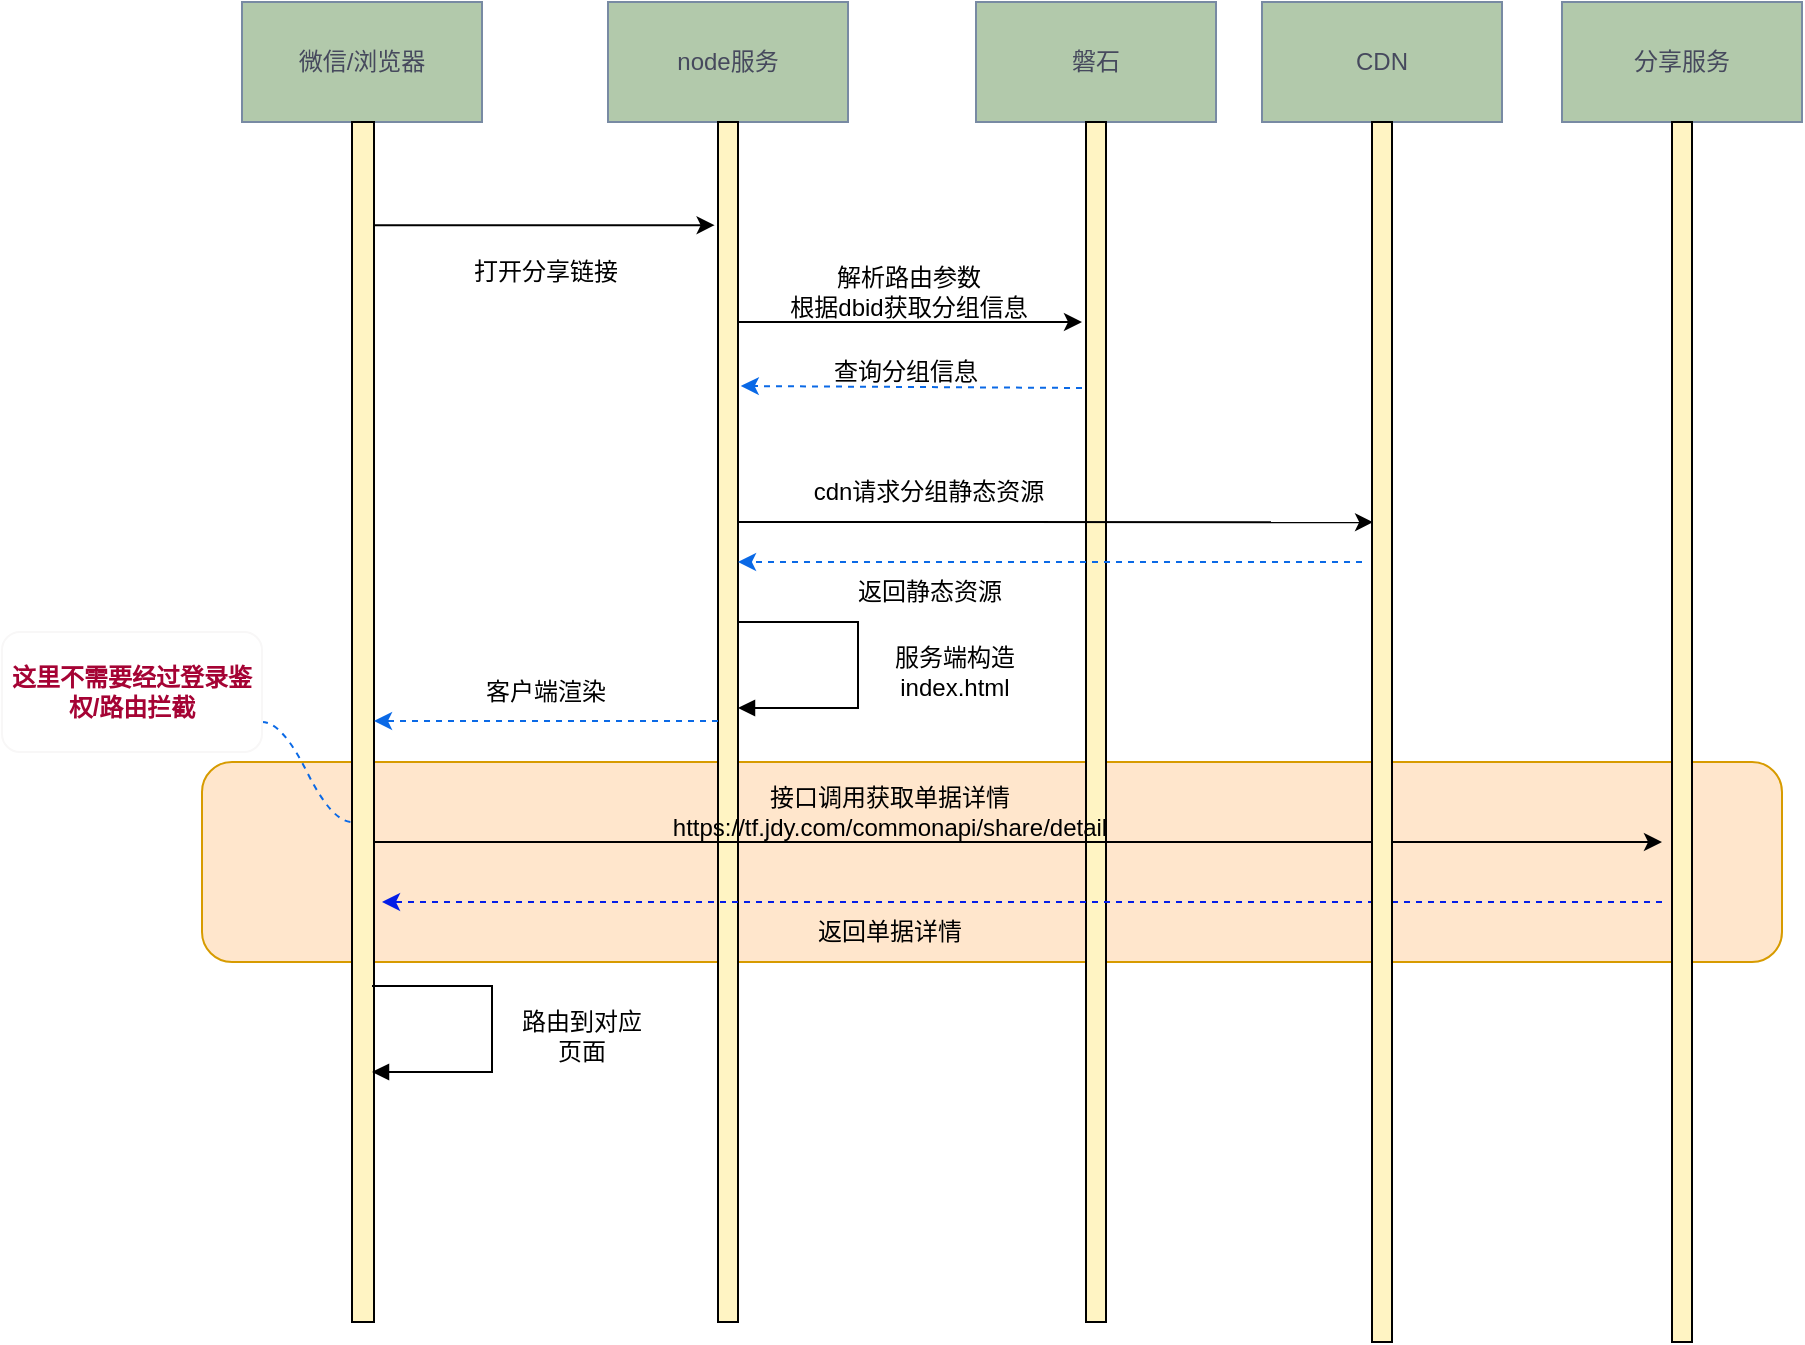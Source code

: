 <mxfile version="20.8.18" type="github">
  <diagram id="C5RBs43oDa-KdzZeNtuy" name="Page-1">
    <mxGraphModel dx="1841" dy="525" grid="1" gridSize="10" guides="1" tooltips="1" connect="1" arrows="1" fold="1" page="1" pageScale="1" pageWidth="827" pageHeight="1169" math="0" shadow="0">
      <root>
        <mxCell id="WIyWlLk6GJQsqaUBKTNV-0" />
        <mxCell id="WIyWlLk6GJQsqaUBKTNV-1" parent="WIyWlLk6GJQsqaUBKTNV-0" />
        <mxCell id="YihEbYi0JGkwcBn-P24o-75" value="" style="rounded=1;whiteSpace=wrap;html=1;labelBorderColor=default;strokeColor=#d79b00;fillColor=#ffe6cc;" vertex="1" parent="WIyWlLk6GJQsqaUBKTNV-1">
          <mxGeometry x="70" y="430" width="790" height="100" as="geometry" />
        </mxCell>
        <mxCell id="YihEbYi0JGkwcBn-P24o-2" value="微信/浏览器" style="rounded=0;whiteSpace=wrap;html=1;fillColor=#B2C9AB;strokeColor=#788AA3;fontColor=#46495D;" vertex="1" parent="WIyWlLk6GJQsqaUBKTNV-1">
          <mxGeometry x="90" y="50" width="120" height="60" as="geometry" />
        </mxCell>
        <mxCell id="YihEbYi0JGkwcBn-P24o-3" value="node服务" style="rounded=0;whiteSpace=wrap;html=1;fillColor=#B2C9AB;strokeColor=#788AA3;fontColor=#46495D;" vertex="1" parent="WIyWlLk6GJQsqaUBKTNV-1">
          <mxGeometry x="273" y="50" width="120" height="60" as="geometry" />
        </mxCell>
        <mxCell id="YihEbYi0JGkwcBn-P24o-4" value="分享服务" style="rounded=0;whiteSpace=wrap;html=1;fillColor=#B2C9AB;strokeColor=#788AA3;fontColor=#46495D;" vertex="1" parent="WIyWlLk6GJQsqaUBKTNV-1">
          <mxGeometry x="750" y="50" width="120" height="60" as="geometry" />
        </mxCell>
        <mxCell id="YihEbYi0JGkwcBn-P24o-5" value="磐石" style="rounded=0;whiteSpace=wrap;html=1;fillColor=#B2C9AB;strokeColor=#788AA3;fontColor=#46495D;" vertex="1" parent="WIyWlLk6GJQsqaUBKTNV-1">
          <mxGeometry x="457" y="50" width="120" height="60" as="geometry" />
        </mxCell>
        <mxCell id="YihEbYi0JGkwcBn-P24o-19" value="" style="rounded=0;whiteSpace=wrap;html=1;fillColor=#FFF4C3;" vertex="1" parent="WIyWlLk6GJQsqaUBKTNV-1">
          <mxGeometry x="145" y="110" width="11" height="600" as="geometry" />
        </mxCell>
        <mxCell id="YihEbYi0JGkwcBn-P24o-20" value="" style="rounded=0;whiteSpace=wrap;html=1;fillColor=#FFF4C3;" vertex="1" parent="WIyWlLk6GJQsqaUBKTNV-1">
          <mxGeometry x="328" y="110" width="10" height="600" as="geometry" />
        </mxCell>
        <mxCell id="YihEbYi0JGkwcBn-P24o-21" value="" style="rounded=0;whiteSpace=wrap;html=1;fillColor=#FFF4C3;" vertex="1" parent="WIyWlLk6GJQsqaUBKTNV-1">
          <mxGeometry x="512" y="110" width="10" height="600" as="geometry" />
        </mxCell>
        <mxCell id="YihEbYi0JGkwcBn-P24o-22" value="" style="rounded=0;whiteSpace=wrap;html=1;fillColor=#FFF4C3;" vertex="1" parent="WIyWlLk6GJQsqaUBKTNV-1">
          <mxGeometry x="805" y="110" width="10" height="610" as="geometry" />
        </mxCell>
        <mxCell id="YihEbYi0JGkwcBn-P24o-23" value="" style="endArrow=classic;html=1;rounded=0;exitX=0.977;exitY=0.086;exitDx=0;exitDy=0;exitPerimeter=0;entryX=-0.169;entryY=0.086;entryDx=0;entryDy=0;entryPerimeter=0;" edge="1" parent="WIyWlLk6GJQsqaUBKTNV-1" source="YihEbYi0JGkwcBn-P24o-19" target="YihEbYi0JGkwcBn-P24o-20">
          <mxGeometry width="50" height="50" relative="1" as="geometry">
            <mxPoint x="290" y="230" as="sourcePoint" />
            <mxPoint x="340" y="180" as="targetPoint" />
          </mxGeometry>
        </mxCell>
        <mxCell id="YihEbYi0JGkwcBn-P24o-24" value="" style="endArrow=classic;html=1;rounded=0;exitX=0.977;exitY=0.086;exitDx=0;exitDy=0;exitPerimeter=0;" edge="1" parent="WIyWlLk6GJQsqaUBKTNV-1">
          <mxGeometry width="50" height="50" relative="1" as="geometry">
            <mxPoint x="338" y="210" as="sourcePoint" />
            <mxPoint x="510" y="210" as="targetPoint" />
          </mxGeometry>
        </mxCell>
        <mxCell id="YihEbYi0JGkwcBn-P24o-25" value="打开分享链接" style="text;html=1;strokeColor=none;fillColor=none;align=center;verticalAlign=middle;whiteSpace=wrap;rounded=0;" vertex="1" parent="WIyWlLk6GJQsqaUBKTNV-1">
          <mxGeometry x="202" y="170" width="80" height="30" as="geometry" />
        </mxCell>
        <mxCell id="YihEbYi0JGkwcBn-P24o-26" value="解析路由参数&lt;br&gt;根据dbid获取分组信息" style="text;html=1;strokeColor=none;fillColor=none;align=center;verticalAlign=middle;whiteSpace=wrap;rounded=0;" vertex="1" parent="WIyWlLk6GJQsqaUBKTNV-1">
          <mxGeometry x="345" y="180" width="157" height="30" as="geometry" />
        </mxCell>
        <mxCell id="YihEbYi0JGkwcBn-P24o-28" value="客户端渲染" style="text;html=1;strokeColor=none;fillColor=none;align=center;verticalAlign=middle;whiteSpace=wrap;rounded=0;" vertex="1" parent="WIyWlLk6GJQsqaUBKTNV-1">
          <mxGeometry x="202" y="380" width="80" height="30" as="geometry" />
        </mxCell>
        <mxCell id="YihEbYi0JGkwcBn-P24o-30" value="" style="endArrow=classic;html=1;rounded=0;entryX=1.139;entryY=0.22;entryDx=0;entryDy=0;entryPerimeter=0;dashed=1;strokeColor=#0a69e6;" edge="1" parent="WIyWlLk6GJQsqaUBKTNV-1" target="YihEbYi0JGkwcBn-P24o-20">
          <mxGeometry width="50" height="50" relative="1" as="geometry">
            <mxPoint x="510" y="243" as="sourcePoint" />
            <mxPoint x="460" y="230" as="targetPoint" />
          </mxGeometry>
        </mxCell>
        <mxCell id="YihEbYi0JGkwcBn-P24o-33" value="返回静态资源" style="text;html=1;strokeColor=none;fillColor=none;align=center;verticalAlign=middle;whiteSpace=wrap;rounded=0;" vertex="1" parent="WIyWlLk6GJQsqaUBKTNV-1">
          <mxGeometry x="360.5" y="330" width="146" height="30" as="geometry" />
        </mxCell>
        <mxCell id="YihEbYi0JGkwcBn-P24o-34" value="" style="endArrow=classic;html=1;rounded=0;entryX=0.985;entryY=0.214;entryDx=0;entryDy=0;entryPerimeter=0;dashed=1;strokeColor=#0a69e6;" edge="1" parent="WIyWlLk6GJQsqaUBKTNV-1">
          <mxGeometry width="50" height="50" relative="1" as="geometry">
            <mxPoint x="328" y="409.5" as="sourcePoint" />
            <mxPoint x="156" y="409.5" as="targetPoint" />
          </mxGeometry>
        </mxCell>
        <mxCell id="YihEbYi0JGkwcBn-P24o-39" value="" style="edgeStyle=orthogonalEdgeStyle;html=1;align=left;spacingLeft=2;endArrow=block;rounded=0;" edge="1" parent="WIyWlLk6GJQsqaUBKTNV-1">
          <mxGeometry x="-0.018" y="52" relative="1" as="geometry">
            <mxPoint x="155" y="542" as="sourcePoint" />
            <Array as="points">
              <mxPoint x="215" y="542" />
              <mxPoint x="215" y="585" />
            </Array>
            <mxPoint x="155" y="585" as="targetPoint" />
            <mxPoint as="offset" />
          </mxGeometry>
        </mxCell>
        <mxCell id="YihEbYi0JGkwcBn-P24o-46" value="路由到对应&lt;br&gt;页面" style="text;html=1;strokeColor=none;fillColor=none;align=center;verticalAlign=middle;whiteSpace=wrap;rounded=0;" vertex="1" parent="WIyWlLk6GJQsqaUBKTNV-1">
          <mxGeometry x="220" y="552" width="80" height="30" as="geometry" />
        </mxCell>
        <mxCell id="YihEbYi0JGkwcBn-P24o-47" value="查询分组信息" style="text;html=1;strokeColor=none;fillColor=none;align=center;verticalAlign=middle;whiteSpace=wrap;rounded=0;" vertex="1" parent="WIyWlLk6GJQsqaUBKTNV-1">
          <mxGeometry x="374" y="220" width="96" height="30" as="geometry" />
        </mxCell>
        <mxCell id="YihEbYi0JGkwcBn-P24o-65" value="" style="endArrow=classic;html=1;rounded=0;exitX=0.977;exitY=0.086;exitDx=0;exitDy=0;exitPerimeter=0;" edge="1" parent="WIyWlLk6GJQsqaUBKTNV-1">
          <mxGeometry width="50" height="50" relative="1" as="geometry">
            <mxPoint x="155.5" y="470" as="sourcePoint" />
            <mxPoint x="800" y="470" as="targetPoint" />
          </mxGeometry>
        </mxCell>
        <mxCell id="YihEbYi0JGkwcBn-P24o-66" value="接口调用获取单据详情&lt;br&gt;https://tf.jdy.com/commonapi/share/detail" style="text;html=1;strokeColor=none;fillColor=none;align=center;verticalAlign=middle;whiteSpace=wrap;rounded=0;" vertex="1" parent="WIyWlLk6GJQsqaUBKTNV-1">
          <mxGeometry x="334" y="440" width="160" height="30" as="geometry" />
        </mxCell>
        <mxCell id="YihEbYi0JGkwcBn-P24o-67" value="" style="endArrow=classic;html=1;rounded=0;dashed=1;labelBorderColor=default;strokeColor=#041ee7;fontColor=#03a58a;" edge="1" parent="WIyWlLk6GJQsqaUBKTNV-1">
          <mxGeometry width="50" height="50" relative="1" as="geometry">
            <mxPoint x="800" y="500" as="sourcePoint" />
            <mxPoint x="160" y="500" as="targetPoint" />
          </mxGeometry>
        </mxCell>
        <mxCell id="YihEbYi0JGkwcBn-P24o-68" value="返回单据详情" style="text;html=1;strokeColor=none;fillColor=none;align=center;verticalAlign=middle;whiteSpace=wrap;rounded=0;" vertex="1" parent="WIyWlLk6GJQsqaUBKTNV-1">
          <mxGeometry x="334" y="500" width="160" height="30" as="geometry" />
        </mxCell>
        <mxCell id="YihEbYi0JGkwcBn-P24o-70" value="CDN" style="rounded=0;whiteSpace=wrap;html=1;fillColor=#B2C9AB;strokeColor=#788AA3;fontColor=#46495D;" vertex="1" parent="WIyWlLk6GJQsqaUBKTNV-1">
          <mxGeometry x="600" y="50" width="120" height="60" as="geometry" />
        </mxCell>
        <mxCell id="YihEbYi0JGkwcBn-P24o-71" value="" style="rounded=0;whiteSpace=wrap;html=1;fillColor=#FFF4C3;" vertex="1" parent="WIyWlLk6GJQsqaUBKTNV-1">
          <mxGeometry x="655" y="110" width="10" height="610" as="geometry" />
        </mxCell>
        <mxCell id="YihEbYi0JGkwcBn-P24o-72" value="" style="endArrow=classic;html=1;rounded=0;exitX=0.977;exitY=0.086;exitDx=0;exitDy=0;exitPerimeter=0;entryX=0.054;entryY=0.328;entryDx=0;entryDy=0;entryPerimeter=0;" edge="1" parent="WIyWlLk6GJQsqaUBKTNV-1" target="YihEbYi0JGkwcBn-P24o-71">
          <mxGeometry width="50" height="50" relative="1" as="geometry">
            <mxPoint x="338.5" y="310" as="sourcePoint" />
            <mxPoint x="508.5" y="310" as="targetPoint" />
          </mxGeometry>
        </mxCell>
        <mxCell id="YihEbYi0JGkwcBn-P24o-73" value="cdn请求分组静态资源" style="text;html=1;strokeColor=none;fillColor=none;align=center;verticalAlign=middle;whiteSpace=wrap;rounded=0;" vertex="1" parent="WIyWlLk6GJQsqaUBKTNV-1">
          <mxGeometry x="355" y="280" width="157" height="30" as="geometry" />
        </mxCell>
        <mxCell id="YihEbYi0JGkwcBn-P24o-74" value="" style="endArrow=classic;html=1;rounded=0;entryX=1.139;entryY=0.22;entryDx=0;entryDy=0;entryPerimeter=0;dashed=1;strokeColor=#0a69e6;" edge="1" parent="WIyWlLk6GJQsqaUBKTNV-1">
          <mxGeometry width="50" height="50" relative="1" as="geometry">
            <mxPoint x="650" y="330" as="sourcePoint" />
            <mxPoint x="338" y="330" as="targetPoint" />
          </mxGeometry>
        </mxCell>
        <mxCell id="YihEbYi0JGkwcBn-P24o-76" value="" style="edgeStyle=orthogonalEdgeStyle;html=1;align=left;spacingLeft=2;endArrow=block;rounded=0;" edge="1" parent="WIyWlLk6GJQsqaUBKTNV-1">
          <mxGeometry x="-0.018" y="52" relative="1" as="geometry">
            <mxPoint x="338" y="360" as="sourcePoint" />
            <Array as="points">
              <mxPoint x="398" y="360" />
              <mxPoint x="398" y="403" />
            </Array>
            <mxPoint x="338" y="403" as="targetPoint" />
            <mxPoint as="offset" />
          </mxGeometry>
        </mxCell>
        <mxCell id="YihEbYi0JGkwcBn-P24o-77" value="服务端构造index.html" style="text;html=1;strokeColor=none;fillColor=none;align=center;verticalAlign=middle;whiteSpace=wrap;rounded=0;" vertex="1" parent="WIyWlLk6GJQsqaUBKTNV-1">
          <mxGeometry x="403" y="370" width="87" height="30" as="geometry" />
        </mxCell>
        <mxCell id="YihEbYi0JGkwcBn-P24o-82" value="" style="edgeStyle=entityRelationEdgeStyle;startArrow=none;endArrow=none;segment=10;curved=1;sourcePerimeterSpacing=0;targetPerimeterSpacing=0;rounded=0;dashed=1;labelBorderColor=default;strokeColor=#0a69e6;fontColor=#03a58a;" edge="1" parent="WIyWlLk6GJQsqaUBKTNV-1">
          <mxGeometry relative="1" as="geometry">
            <mxPoint x="100" y="410" as="sourcePoint" />
            <mxPoint x="145" y="460" as="targetPoint" />
          </mxGeometry>
        </mxCell>
        <mxCell id="YihEbYi0JGkwcBn-P24o-83" value="这里不需要经过登录鉴权/路由拦截" style="rounded=1;whiteSpace=wrap;html=1;labelBorderColor=none;strokeColor=#f8f7f7;fontColor=#a50334;fillColor=none;fontStyle=1" vertex="1" parent="WIyWlLk6GJQsqaUBKTNV-1">
          <mxGeometry x="-30" y="365" width="130" height="60" as="geometry" />
        </mxCell>
      </root>
    </mxGraphModel>
  </diagram>
</mxfile>
